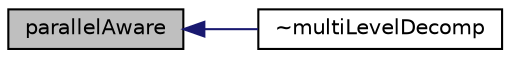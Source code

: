 digraph "parallelAware"
{
  bgcolor="transparent";
  edge [fontname="Helvetica",fontsize="10",labelfontname="Helvetica",labelfontsize="10"];
  node [fontname="Helvetica",fontsize="10",shape=record];
  rankdir="LR";
  Node310 [label="parallelAware",height=0.2,width=0.4,color="black", fillcolor="grey75", style="filled", fontcolor="black"];
  Node310 -> Node311 [dir="back",color="midnightblue",fontsize="10",style="solid",fontname="Helvetica"];
  Node311 [label="~multiLevelDecomp",height=0.2,width=0.4,color="black",URL="$a29965.html#ab01cd01f6a1d8d71b735e9f86941bfaa",tooltip="Destructor. "];
}
